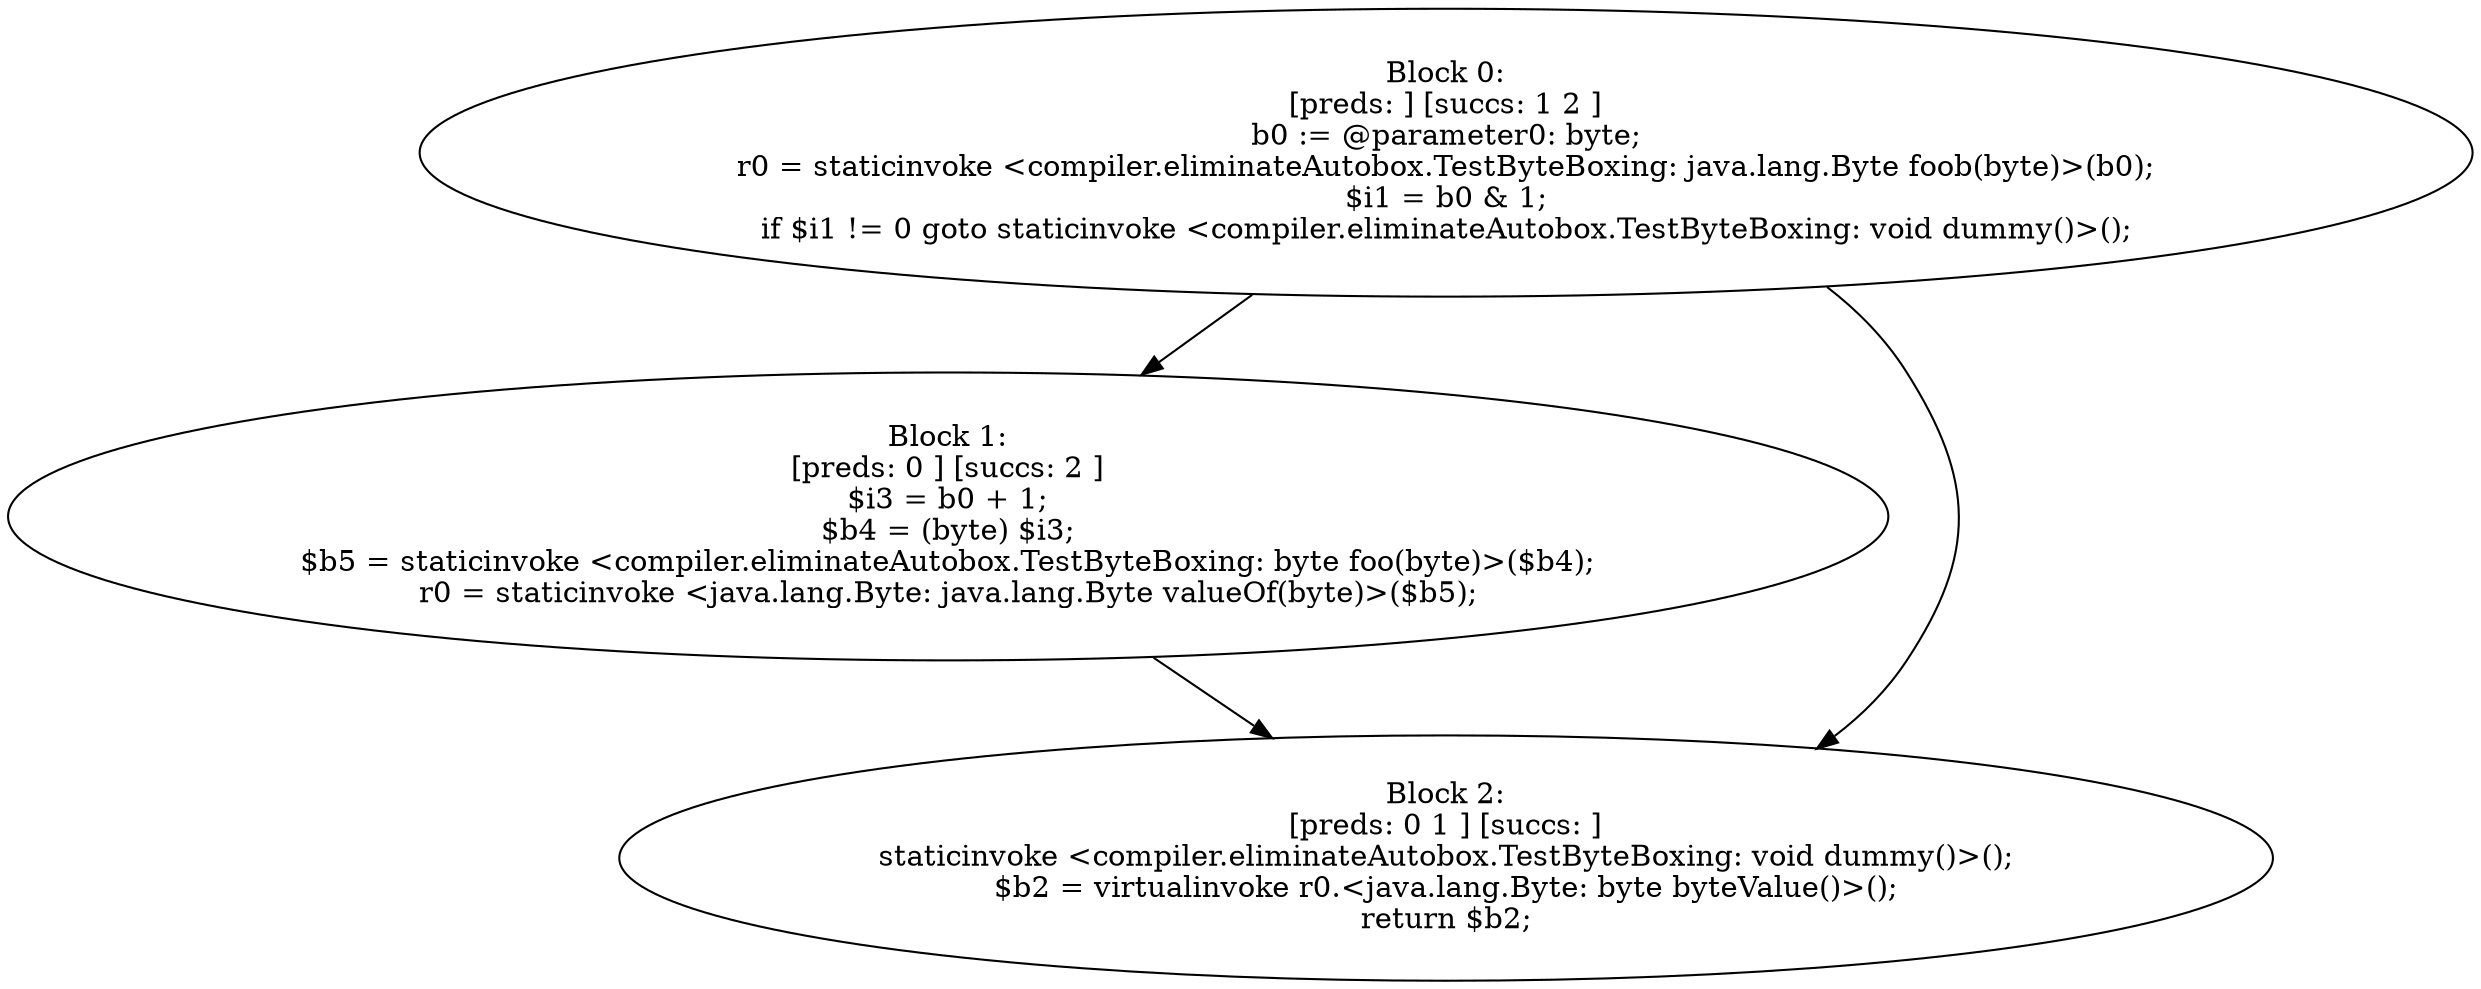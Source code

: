 digraph "unitGraph" {
    "Block 0:
[preds: ] [succs: 1 2 ]
b0 := @parameter0: byte;
r0 = staticinvoke <compiler.eliminateAutobox.TestByteBoxing: java.lang.Byte foob(byte)>(b0);
$i1 = b0 & 1;
if $i1 != 0 goto staticinvoke <compiler.eliminateAutobox.TestByteBoxing: void dummy()>();
"
    "Block 1:
[preds: 0 ] [succs: 2 ]
$i3 = b0 + 1;
$b4 = (byte) $i3;
$b5 = staticinvoke <compiler.eliminateAutobox.TestByteBoxing: byte foo(byte)>($b4);
r0 = staticinvoke <java.lang.Byte: java.lang.Byte valueOf(byte)>($b5);
"
    "Block 2:
[preds: 0 1 ] [succs: ]
staticinvoke <compiler.eliminateAutobox.TestByteBoxing: void dummy()>();
$b2 = virtualinvoke r0.<java.lang.Byte: byte byteValue()>();
return $b2;
"
    "Block 0:
[preds: ] [succs: 1 2 ]
b0 := @parameter0: byte;
r0 = staticinvoke <compiler.eliminateAutobox.TestByteBoxing: java.lang.Byte foob(byte)>(b0);
$i1 = b0 & 1;
if $i1 != 0 goto staticinvoke <compiler.eliminateAutobox.TestByteBoxing: void dummy()>();
"->"Block 1:
[preds: 0 ] [succs: 2 ]
$i3 = b0 + 1;
$b4 = (byte) $i3;
$b5 = staticinvoke <compiler.eliminateAutobox.TestByteBoxing: byte foo(byte)>($b4);
r0 = staticinvoke <java.lang.Byte: java.lang.Byte valueOf(byte)>($b5);
";
    "Block 0:
[preds: ] [succs: 1 2 ]
b0 := @parameter0: byte;
r0 = staticinvoke <compiler.eliminateAutobox.TestByteBoxing: java.lang.Byte foob(byte)>(b0);
$i1 = b0 & 1;
if $i1 != 0 goto staticinvoke <compiler.eliminateAutobox.TestByteBoxing: void dummy()>();
"->"Block 2:
[preds: 0 1 ] [succs: ]
staticinvoke <compiler.eliminateAutobox.TestByteBoxing: void dummy()>();
$b2 = virtualinvoke r0.<java.lang.Byte: byte byteValue()>();
return $b2;
";
    "Block 1:
[preds: 0 ] [succs: 2 ]
$i3 = b0 + 1;
$b4 = (byte) $i3;
$b5 = staticinvoke <compiler.eliminateAutobox.TestByteBoxing: byte foo(byte)>($b4);
r0 = staticinvoke <java.lang.Byte: java.lang.Byte valueOf(byte)>($b5);
"->"Block 2:
[preds: 0 1 ] [succs: ]
staticinvoke <compiler.eliminateAutobox.TestByteBoxing: void dummy()>();
$b2 = virtualinvoke r0.<java.lang.Byte: byte byteValue()>();
return $b2;
";
}

